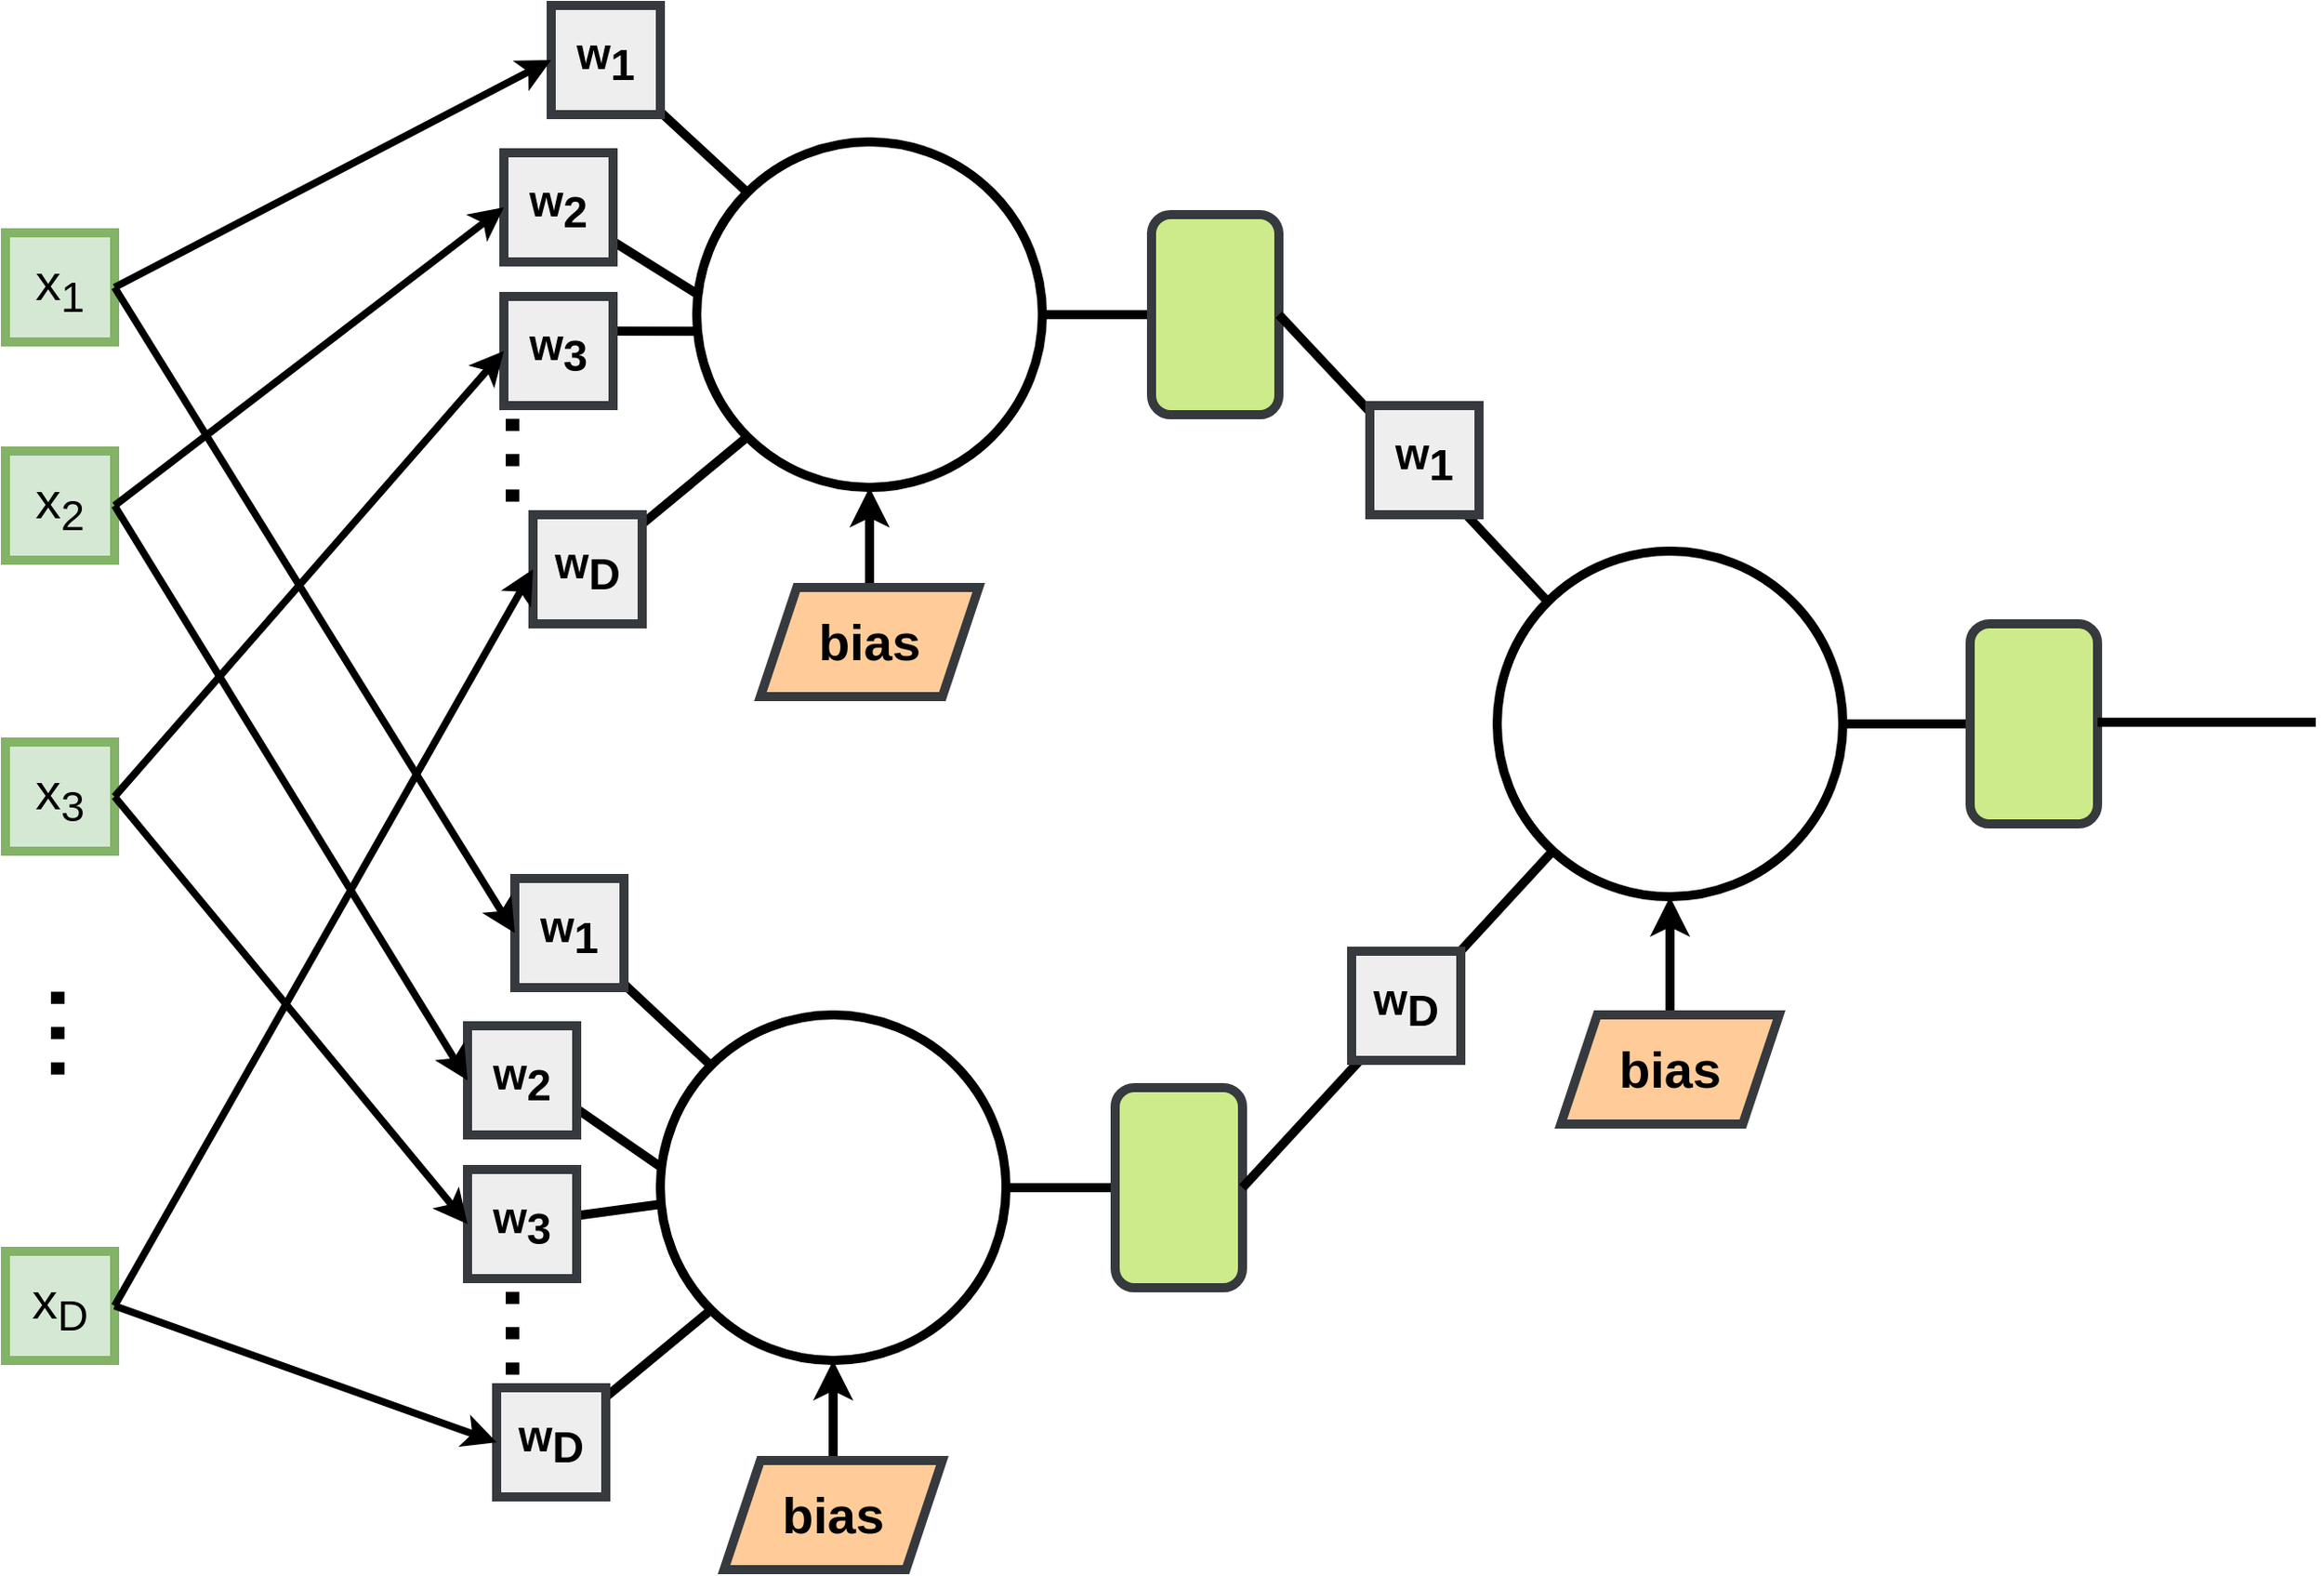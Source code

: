 <mxfile version="24.7.15">
  <diagram name="Page-1" id="F3fQAGKga9oMP5JmTagn">
    <mxGraphModel dx="1364" dy="793" grid="1" gridSize="10" guides="1" tooltips="1" connect="1" arrows="1" fold="1" page="1" pageScale="1" pageWidth="850" pageHeight="1100" math="0" shadow="0">
      <root>
        <mxCell id="0" />
        <mxCell id="1" parent="0" />
        <mxCell id="6XoJzIgcjdnXIeTt4XoX-53" style="edgeStyle=orthogonalEdgeStyle;rounded=0;orthogonalLoop=1;jettySize=auto;html=1;exitX=1;exitY=0.5;exitDx=0;exitDy=0;entryX=0;entryY=0.5;entryDx=0;entryDy=0;strokeWidth=5;endArrow=none;endFill=0;" parent="1" source="6XoJzIgcjdnXIeTt4XoX-1" target="6XoJzIgcjdnXIeTt4XoX-8" edge="1">
          <mxGeometry relative="1" as="geometry" />
        </mxCell>
        <mxCell id="6XoJzIgcjdnXIeTt4XoX-1" value="" style="ellipse;whiteSpace=wrap;html=1;aspect=fixed;strokeWidth=5;fontSize=18;fontStyle=1" parent="1" vertex="1">
          <mxGeometry x="760" y="215" width="190" height="190" as="geometry" />
        </mxCell>
        <mxCell id="6XoJzIgcjdnXIeTt4XoX-2" value="" style="endArrow=none;html=1;rounded=0;entryX=0;entryY=0;entryDx=0;entryDy=0;strokeWidth=5;fontSize=18;fontStyle=1" parent="1" target="6XoJzIgcjdnXIeTt4XoX-1" edge="1">
          <mxGeometry width="50" height="50" relative="1" as="geometry">
            <mxPoint x="720" y="180" as="sourcePoint" />
            <mxPoint x="920" y="370" as="targetPoint" />
          </mxGeometry>
        </mxCell>
        <mxCell id="6XoJzIgcjdnXIeTt4XoX-3" value="" style="endArrow=none;html=1;rounded=0;entryX=0.031;entryY=0.334;entryDx=0;entryDy=0;entryPerimeter=0;strokeWidth=5;fontSize=18;fontStyle=1" parent="1" source="6XoJzIgcjdnXIeTt4XoX-12" edge="1">
          <mxGeometry width="50" height="50" relative="1" as="geometry">
            <mxPoint x="600" y="200" as="sourcePoint" />
            <mxPoint x="760.0" y="298.46" as="targetPoint" />
          </mxGeometry>
        </mxCell>
        <mxCell id="6XoJzIgcjdnXIeTt4XoX-5" value="" style="endArrow=none;html=1;rounded=0;entryX=0;entryY=1;entryDx=0;entryDy=0;strokeWidth=5;fontSize=18;fontStyle=1" parent="1" source="6XoJzIgcjdnXIeTt4XoX-16" target="6XoJzIgcjdnXIeTt4XoX-1" edge="1">
          <mxGeometry width="50" height="50" relative="1" as="geometry">
            <mxPoint x="550" y="590" as="sourcePoint" />
            <mxPoint x="732" y="386" as="targetPoint" />
          </mxGeometry>
        </mxCell>
        <mxCell id="6XoJzIgcjdnXIeTt4XoX-6" value="" style="endArrow=none;html=1;rounded=0;entryX=0;entryY=0.5;entryDx=0;entryDy=0;strokeWidth=5;fontSize=24;fontStyle=1" parent="1" edge="1">
          <mxGeometry width="50" height="50" relative="1" as="geometry">
            <mxPoint x="670" y="319" as="sourcePoint" />
            <mxPoint x="760.0" y="319.09" as="targetPoint" />
          </mxGeometry>
        </mxCell>
        <mxCell id="6XoJzIgcjdnXIeTt4XoX-8" value="" style="rounded=1;whiteSpace=wrap;html=1;strokeWidth=5;fontSize=18;fontStyle=1;fillColor=#cdeb8b;strokeColor=#36393d;" parent="1" vertex="1">
          <mxGeometry x="1010" y="255" width="70" height="110" as="geometry" />
        </mxCell>
        <mxCell id="6XoJzIgcjdnXIeTt4XoX-10" value="w&lt;sub style=&quot;font-size: 24px;&quot;&gt;1&lt;/sub&gt;" style="rounded=0;whiteSpace=wrap;html=1;strokeWidth=5;fontSize=24;fontStyle=1;fillColor=#eeeeee;strokeColor=#36393d;" parent="1" vertex="1">
          <mxGeometry x="680" y="140" width="60" height="60" as="geometry" />
        </mxCell>
        <mxCell id="6XoJzIgcjdnXIeTt4XoX-12" value="w&lt;sub style=&quot;font-size: 24px;&quot;&gt;2&lt;/sub&gt;" style="rounded=0;whiteSpace=wrap;html=1;strokeWidth=5;fontSize=24;fontStyle=1;fillColor=#eeeeee;strokeColor=#36393d;" parent="1" vertex="1">
          <mxGeometry x="654" y="221" width="60" height="60" as="geometry" />
        </mxCell>
        <mxCell id="6XoJzIgcjdnXIeTt4XoX-13" value="w&lt;sub style=&quot;font-size: 24px;&quot;&gt;3&lt;/sub&gt;" style="rounded=0;whiteSpace=wrap;html=1;strokeWidth=5;fontSize=24;fontStyle=1;fillColor=#eeeeee;strokeColor=#36393d;" parent="1" vertex="1">
          <mxGeometry x="654" y="300" width="60" height="60" as="geometry" />
        </mxCell>
        <mxCell id="6XoJzIgcjdnXIeTt4XoX-18" style="edgeStyle=orthogonalEdgeStyle;rounded=0;orthogonalLoop=1;jettySize=auto;html=1;entryX=0.5;entryY=1;entryDx=0;entryDy=0;strokeWidth=5;fontSize=18;fontStyle=1" parent="1" source="6XoJzIgcjdnXIeTt4XoX-17" target="6XoJzIgcjdnXIeTt4XoX-1" edge="1">
          <mxGeometry relative="1" as="geometry" />
        </mxCell>
        <mxCell id="6XoJzIgcjdnXIeTt4XoX-17" value="bias" style="shape=parallelogram;perimeter=parallelogramPerimeter;whiteSpace=wrap;html=1;fixedSize=1;strokeWidth=5;fontSize=28;fontStyle=1;fillColor=#ffcc99;strokeColor=#36393d;" parent="1" vertex="1">
          <mxGeometry x="795" y="460" width="120" height="60" as="geometry" />
        </mxCell>
        <mxCell id="6XoJzIgcjdnXIeTt4XoX-22" value="..." style="text;html=1;align=center;verticalAlign=middle;whiteSpace=wrap;rounded=0;fontSize=70;rotation=90;" parent="1" vertex="1">
          <mxGeometry x="650" y="375" width="60" height="30" as="geometry" />
        </mxCell>
        <mxCell id="6XoJzIgcjdnXIeTt4XoX-24" value="&lt;font style=&quot;font-size: 28px;&quot;&gt;x&lt;sub&gt;1&lt;/sub&gt;&lt;/font&gt;" style="rounded=0;whiteSpace=wrap;html=1;fillColor=#d5e8d4;strokeColor=#82b366;strokeWidth=5;" parent="1" vertex="1">
          <mxGeometry x="380" y="265" width="60" height="60" as="geometry" />
        </mxCell>
        <mxCell id="6XoJzIgcjdnXIeTt4XoX-28" value="&lt;font style=&quot;font-size: 28px;&quot;&gt;x&lt;sub&gt;2&lt;/sub&gt;&lt;/font&gt;" style="rounded=0;whiteSpace=wrap;html=1;fillColor=#d5e8d4;strokeColor=#82b366;strokeWidth=5;" parent="1" vertex="1">
          <mxGeometry x="380" y="385" width="60" height="60" as="geometry" />
        </mxCell>
        <mxCell id="6XoJzIgcjdnXIeTt4XoX-30" value="&lt;font style=&quot;font-size: 28px;&quot;&gt;x&lt;sub&gt;3&lt;/sub&gt;&lt;/font&gt;" style="rounded=0;whiteSpace=wrap;html=1;fillColor=#d5e8d4;strokeColor=#82b366;strokeWidth=5;" parent="1" vertex="1">
          <mxGeometry x="380" y="545" width="60" height="60" as="geometry" />
        </mxCell>
        <mxCell id="6XoJzIgcjdnXIeTt4XoX-32" value="&lt;font style=&quot;font-size: 28px;&quot;&gt;x&lt;sub&gt;D&lt;/sub&gt;&lt;/font&gt;" style="rounded=0;whiteSpace=wrap;html=1;fillColor=#d5e8d4;strokeColor=#82b366;strokeWidth=5;" parent="1" vertex="1">
          <mxGeometry x="380" y="825" width="60" height="60" as="geometry" />
        </mxCell>
        <mxCell id="6XoJzIgcjdnXIeTt4XoX-16" value="w&lt;sub style=&quot;font-size: 24px;&quot;&gt;D&lt;/sub&gt;" style="rounded=0;whiteSpace=wrap;html=1;strokeWidth=5;fontSize=24;fontStyle=1;fillColor=#eeeeee;strokeColor=#36393d;" parent="1" vertex="1">
          <mxGeometry x="670" y="420" width="60" height="60" as="geometry" />
        </mxCell>
        <mxCell id="6XoJzIgcjdnXIeTt4XoX-59" style="edgeStyle=orthogonalEdgeStyle;rounded=0;orthogonalLoop=1;jettySize=auto;html=1;exitX=1;exitY=0.5;exitDx=0;exitDy=0;entryX=0;entryY=0.5;entryDx=0;entryDy=0;strokeWidth=5;endArrow=none;endFill=0;" parent="1" source="6XoJzIgcjdnXIeTt4XoX-60" target="6XoJzIgcjdnXIeTt4XoX-65" edge="1">
          <mxGeometry relative="1" as="geometry" />
        </mxCell>
        <mxCell id="6XoJzIgcjdnXIeTt4XoX-60" value="" style="ellipse;whiteSpace=wrap;html=1;aspect=fixed;strokeWidth=5;fontSize=18;fontStyle=1" parent="1" vertex="1">
          <mxGeometry x="740" y="695" width="190" height="190" as="geometry" />
        </mxCell>
        <mxCell id="6XoJzIgcjdnXIeTt4XoX-61" value="" style="endArrow=none;html=1;rounded=0;entryX=0;entryY=0;entryDx=0;entryDy=0;strokeWidth=5;fontSize=18;fontStyle=1" parent="1" target="6XoJzIgcjdnXIeTt4XoX-60" edge="1">
          <mxGeometry width="50" height="50" relative="1" as="geometry">
            <mxPoint x="690" y="650" as="sourcePoint" />
            <mxPoint x="900" y="850" as="targetPoint" />
          </mxGeometry>
        </mxCell>
        <mxCell id="6XoJzIgcjdnXIeTt4XoX-62" value="" style="endArrow=none;html=1;rounded=0;entryX=0.031;entryY=0.334;entryDx=0;entryDy=0;entryPerimeter=0;strokeWidth=5;fontSize=18;fontStyle=1" parent="1" edge="1">
          <mxGeometry width="50" height="50" relative="1" as="geometry">
            <mxPoint x="670" y="730" as="sourcePoint" />
            <mxPoint x="740.0" y="778.46" as="targetPoint" />
          </mxGeometry>
        </mxCell>
        <mxCell id="6XoJzIgcjdnXIeTt4XoX-63" value="" style="endArrow=none;html=1;rounded=0;entryX=0;entryY=1;entryDx=0;entryDy=0;strokeWidth=5;fontSize=18;fontStyle=1" parent="1" source="6XoJzIgcjdnXIeTt4XoX-74" target="6XoJzIgcjdnXIeTt4XoX-60" edge="1">
          <mxGeometry width="50" height="50" relative="1" as="geometry">
            <mxPoint x="530" y="1070" as="sourcePoint" />
            <mxPoint x="712" y="866" as="targetPoint" />
          </mxGeometry>
        </mxCell>
        <mxCell id="6XoJzIgcjdnXIeTt4XoX-64" value="" style="endArrow=none;html=1;rounded=0;entryX=0;entryY=0.5;entryDx=0;entryDy=0;strokeWidth=5;fontSize=24;fontStyle=1" parent="1" edge="1">
          <mxGeometry width="50" height="50" relative="1" as="geometry">
            <mxPoint x="660" y="810" as="sourcePoint" />
            <mxPoint x="740.0" y="799.09" as="targetPoint" />
          </mxGeometry>
        </mxCell>
        <mxCell id="6XoJzIgcjdnXIeTt4XoX-65" value="" style="rounded=1;whiteSpace=wrap;html=1;strokeWidth=5;fontSize=18;fontStyle=1;fillColor=#cdeb8b;strokeColor=#36393d;" parent="1" vertex="1">
          <mxGeometry x="990" y="735" width="70" height="110" as="geometry" />
        </mxCell>
        <mxCell id="6XoJzIgcjdnXIeTt4XoX-66" value="w&lt;sub style=&quot;font-size: 24px;&quot;&gt;1&lt;/sub&gt;" style="rounded=0;whiteSpace=wrap;html=1;strokeWidth=5;fontSize=24;fontStyle=1;fillColor=#eeeeee;strokeColor=#36393d;" parent="1" vertex="1">
          <mxGeometry x="660" y="620" width="60" height="60" as="geometry" />
        </mxCell>
        <mxCell id="6XoJzIgcjdnXIeTt4XoX-67" value="w&lt;sub style=&quot;font-size: 24px;&quot;&gt;2&lt;/sub&gt;" style="rounded=0;whiteSpace=wrap;html=1;strokeWidth=5;fontSize=24;fontStyle=1;fillColor=#eeeeee;strokeColor=#36393d;" parent="1" vertex="1">
          <mxGeometry x="634" y="701" width="60" height="60" as="geometry" />
        </mxCell>
        <mxCell id="6XoJzIgcjdnXIeTt4XoX-68" value="w&lt;sub style=&quot;font-size: 24px;&quot;&gt;3&lt;/sub&gt;" style="rounded=0;whiteSpace=wrap;html=1;strokeWidth=5;fontSize=24;fontStyle=1;fillColor=#eeeeee;strokeColor=#36393d;" parent="1" vertex="1">
          <mxGeometry x="634" y="780" width="60" height="60" as="geometry" />
        </mxCell>
        <mxCell id="6XoJzIgcjdnXIeTt4XoX-69" style="edgeStyle=orthogonalEdgeStyle;rounded=0;orthogonalLoop=1;jettySize=auto;html=1;entryX=0.5;entryY=1;entryDx=0;entryDy=0;strokeWidth=5;fontSize=18;fontStyle=1" parent="1" source="6XoJzIgcjdnXIeTt4XoX-70" target="6XoJzIgcjdnXIeTt4XoX-60" edge="1">
          <mxGeometry relative="1" as="geometry" />
        </mxCell>
        <mxCell id="6XoJzIgcjdnXIeTt4XoX-70" value="bias" style="shape=parallelogram;perimeter=parallelogramPerimeter;whiteSpace=wrap;html=1;fixedSize=1;strokeWidth=5;fontSize=28;fontStyle=1;fillColor=#ffcc99;strokeColor=#36393d;" parent="1" vertex="1">
          <mxGeometry x="775" y="940" width="120" height="60" as="geometry" />
        </mxCell>
        <mxCell id="6XoJzIgcjdnXIeTt4XoX-71" value="..." style="text;html=1;align=center;verticalAlign=middle;whiteSpace=wrap;rounded=0;fontSize=70;rotation=90;" parent="1" vertex="1">
          <mxGeometry x="650" y="855" width="60" height="30" as="geometry" />
        </mxCell>
        <mxCell id="6XoJzIgcjdnXIeTt4XoX-74" value="w&lt;sub style=&quot;font-size: 24px;&quot;&gt;D&lt;/sub&gt;" style="rounded=0;whiteSpace=wrap;html=1;strokeWidth=5;fontSize=24;fontStyle=1;fillColor=#eeeeee;strokeColor=#36393d;" parent="1" vertex="1">
          <mxGeometry x="650" y="900" width="60" height="60" as="geometry" />
        </mxCell>
        <mxCell id="6XoJzIgcjdnXIeTt4XoX-75" style="edgeStyle=orthogonalEdgeStyle;rounded=0;orthogonalLoop=1;jettySize=auto;html=1;exitX=1;exitY=0.5;exitDx=0;exitDy=0;entryX=0;entryY=0.5;entryDx=0;entryDy=0;strokeWidth=5;endArrow=none;endFill=0;" parent="1" source="6XoJzIgcjdnXIeTt4XoX-76" target="6XoJzIgcjdnXIeTt4XoX-81" edge="1">
          <mxGeometry relative="1" as="geometry" />
        </mxCell>
        <mxCell id="6XoJzIgcjdnXIeTt4XoX-76" value="" style="ellipse;whiteSpace=wrap;html=1;aspect=fixed;strokeWidth=5;fontSize=18;fontStyle=1" parent="1" vertex="1">
          <mxGeometry x="1200" y="440" width="190" height="190" as="geometry" />
        </mxCell>
        <mxCell id="6XoJzIgcjdnXIeTt4XoX-77" value="" style="endArrow=none;html=1;rounded=0;entryX=0;entryY=0;entryDx=0;entryDy=0;strokeWidth=5;fontSize=18;fontStyle=1;exitX=1;exitY=0.5;exitDx=0;exitDy=0;" parent="1" source="6XoJzIgcjdnXIeTt4XoX-8" target="6XoJzIgcjdnXIeTt4XoX-76" edge="1">
          <mxGeometry width="50" height="50" relative="1" as="geometry">
            <mxPoint x="1140" y="350" as="sourcePoint" />
            <mxPoint x="1420" y="610" as="targetPoint" />
          </mxGeometry>
        </mxCell>
        <mxCell id="6XoJzIgcjdnXIeTt4XoX-81" value="" style="rounded=1;whiteSpace=wrap;html=1;strokeWidth=5;fontSize=18;fontStyle=1;fillColor=#cdeb8b;strokeColor=#36393d;" parent="1" vertex="1">
          <mxGeometry x="1460" y="480" width="70" height="110" as="geometry" />
        </mxCell>
        <mxCell id="6XoJzIgcjdnXIeTt4XoX-82" value="w&lt;sub style=&quot;font-size: 24px;&quot;&gt;1&lt;/sub&gt;" style="rounded=0;whiteSpace=wrap;html=1;strokeWidth=5;fontSize=24;fontStyle=1;fillColor=#eeeeee;strokeColor=#36393d;" parent="1" vertex="1">
          <mxGeometry x="1130" y="360" width="60" height="60" as="geometry" />
        </mxCell>
        <mxCell id="6XoJzIgcjdnXIeTt4XoX-85" style="edgeStyle=orthogonalEdgeStyle;rounded=0;orthogonalLoop=1;jettySize=auto;html=1;entryX=0.5;entryY=1;entryDx=0;entryDy=0;strokeWidth=5;fontSize=18;fontStyle=1" parent="1" source="6XoJzIgcjdnXIeTt4XoX-86" target="6XoJzIgcjdnXIeTt4XoX-76" edge="1">
          <mxGeometry relative="1" as="geometry" />
        </mxCell>
        <mxCell id="6XoJzIgcjdnXIeTt4XoX-86" value="bias" style="shape=parallelogram;perimeter=parallelogramPerimeter;whiteSpace=wrap;html=1;fixedSize=1;strokeWidth=5;fontSize=28;fontStyle=1;fillColor=#ffcc99;strokeColor=#36393d;" parent="1" vertex="1">
          <mxGeometry x="1235" y="695" width="120" height="60" as="geometry" />
        </mxCell>
        <mxCell id="6XoJzIgcjdnXIeTt4XoX-88" value="" style="endArrow=none;html=1;rounded=0;entryX=1;entryY=0.5;entryDx=0;entryDy=0;strokeWidth=5;fontSize=18;fontStyle=1" parent="1" edge="1">
          <mxGeometry width="50" height="50" relative="1" as="geometry">
            <mxPoint x="1650" y="534.09" as="sourcePoint" />
            <mxPoint x="1530" y="534.09" as="targetPoint" />
          </mxGeometry>
        </mxCell>
        <mxCell id="6XoJzIgcjdnXIeTt4XoX-94" value="" style="endArrow=none;html=1;rounded=0;strokeWidth=5;fontSize=18;fontStyle=1;exitX=1;exitY=0.5;exitDx=0;exitDy=0;" parent="1" source="6XoJzIgcjdnXIeTt4XoX-65" target="6XoJzIgcjdnXIeTt4XoX-76" edge="1">
          <mxGeometry width="50" height="50" relative="1" as="geometry">
            <mxPoint x="1090" y="320" as="sourcePoint" />
            <mxPoint x="1238" y="478" as="targetPoint" />
          </mxGeometry>
        </mxCell>
        <mxCell id="6XoJzIgcjdnXIeTt4XoX-90" value="w&lt;sub style=&quot;font-size: 24px;&quot;&gt;D&lt;/sub&gt;" style="rounded=0;whiteSpace=wrap;html=1;strokeWidth=5;fontSize=24;fontStyle=1;fillColor=#eeeeee;strokeColor=#36393d;" parent="1" vertex="1">
          <mxGeometry x="1120" y="660" width="60" height="60" as="geometry" />
        </mxCell>
        <mxCell id="6XoJzIgcjdnXIeTt4XoX-95" value="" style="endArrow=classic;html=1;rounded=0;exitX=1;exitY=0.5;exitDx=0;exitDy=0;entryX=0;entryY=0.5;entryDx=0;entryDy=0;strokeWidth=4;" parent="1" source="6XoJzIgcjdnXIeTt4XoX-24" target="6XoJzIgcjdnXIeTt4XoX-10" edge="1">
          <mxGeometry width="50" height="50" relative="1" as="geometry">
            <mxPoint x="1090" y="600" as="sourcePoint" />
            <mxPoint x="1140" y="550" as="targetPoint" />
          </mxGeometry>
        </mxCell>
        <mxCell id="6XoJzIgcjdnXIeTt4XoX-96" value="" style="endArrow=classic;html=1;rounded=0;exitX=1;exitY=0.5;exitDx=0;exitDy=0;entryX=0;entryY=0.5;entryDx=0;entryDy=0;strokeWidth=4;" parent="1" source="6XoJzIgcjdnXIeTt4XoX-24" target="6XoJzIgcjdnXIeTt4XoX-66" edge="1">
          <mxGeometry width="50" height="50" relative="1" as="geometry">
            <mxPoint x="310" y="310" as="sourcePoint" />
            <mxPoint x="690" y="180" as="targetPoint" />
          </mxGeometry>
        </mxCell>
        <mxCell id="6XoJzIgcjdnXIeTt4XoX-97" value="" style="endArrow=classic;html=1;rounded=0;exitX=1;exitY=0.5;exitDx=0;exitDy=0;entryX=0;entryY=0.5;entryDx=0;entryDy=0;strokeWidth=4;" parent="1" source="6XoJzIgcjdnXIeTt4XoX-28" target="6XoJzIgcjdnXIeTt4XoX-12" edge="1">
          <mxGeometry width="50" height="50" relative="1" as="geometry">
            <mxPoint x="310" y="310" as="sourcePoint" />
            <mxPoint x="690" y="180" as="targetPoint" />
          </mxGeometry>
        </mxCell>
        <mxCell id="6XoJzIgcjdnXIeTt4XoX-98" value="" style="endArrow=classic;html=1;rounded=0;exitX=1;exitY=0.5;exitDx=0;exitDy=0;entryX=0;entryY=0.5;entryDx=0;entryDy=0;strokeWidth=4;" parent="1" source="6XoJzIgcjdnXIeTt4XoX-28" target="6XoJzIgcjdnXIeTt4XoX-67" edge="1">
          <mxGeometry width="50" height="50" relative="1" as="geometry">
            <mxPoint x="320" y="320" as="sourcePoint" />
            <mxPoint x="700" y="190" as="targetPoint" />
          </mxGeometry>
        </mxCell>
        <mxCell id="6XoJzIgcjdnXIeTt4XoX-99" value="" style="endArrow=classic;html=1;rounded=0;exitX=1;exitY=0.5;exitDx=0;exitDy=0;entryX=0;entryY=0.5;entryDx=0;entryDy=0;strokeWidth=4;" parent="1" source="6XoJzIgcjdnXIeTt4XoX-30" target="6XoJzIgcjdnXIeTt4XoX-68" edge="1">
          <mxGeometry width="50" height="50" relative="1" as="geometry">
            <mxPoint x="330" y="330" as="sourcePoint" />
            <mxPoint x="710" y="200" as="targetPoint" />
          </mxGeometry>
        </mxCell>
        <mxCell id="6XoJzIgcjdnXIeTt4XoX-100" value="" style="endArrow=classic;html=1;rounded=0;exitX=1;exitY=0.5;exitDx=0;exitDy=0;entryX=0;entryY=0.5;entryDx=0;entryDy=0;strokeWidth=4;" parent="1" source="6XoJzIgcjdnXIeTt4XoX-30" target="6XoJzIgcjdnXIeTt4XoX-13" edge="1">
          <mxGeometry width="50" height="50" relative="1" as="geometry">
            <mxPoint x="340" y="340" as="sourcePoint" />
            <mxPoint x="520" y="880" as="targetPoint" />
          </mxGeometry>
        </mxCell>
        <mxCell id="6XoJzIgcjdnXIeTt4XoX-101" value="" style="endArrow=classic;html=1;rounded=0;exitX=1;exitY=0.5;exitDx=0;exitDy=0;entryX=0;entryY=0.5;entryDx=0;entryDy=0;strokeWidth=4;" parent="1" source="6XoJzIgcjdnXIeTt4XoX-32" target="6XoJzIgcjdnXIeTt4XoX-74" edge="1">
          <mxGeometry width="50" height="50" relative="1" as="geometry">
            <mxPoint x="350" y="350" as="sourcePoint" />
            <mxPoint x="730" y="220" as="targetPoint" />
          </mxGeometry>
        </mxCell>
        <mxCell id="6XoJzIgcjdnXIeTt4XoX-102" value="" style="endArrow=classic;html=1;rounded=0;exitX=1;exitY=0.5;exitDx=0;exitDy=0;entryX=0;entryY=0.5;entryDx=0;entryDy=0;strokeWidth=4;" parent="1" source="6XoJzIgcjdnXIeTt4XoX-32" target="6XoJzIgcjdnXIeTt4XoX-16" edge="1">
          <mxGeometry width="50" height="50" relative="1" as="geometry">
            <mxPoint x="360" y="360" as="sourcePoint" />
            <mxPoint x="740" y="230" as="targetPoint" />
          </mxGeometry>
        </mxCell>
        <mxCell id="6XoJzIgcjdnXIeTt4XoX-103" value="..." style="text;html=1;align=center;verticalAlign=middle;whiteSpace=wrap;rounded=0;fontSize=70;rotation=90;strokeWidth=4;" parent="1" vertex="1">
          <mxGeometry x="400" y="690" width="60" height="30" as="geometry" />
        </mxCell>
      </root>
    </mxGraphModel>
  </diagram>
</mxfile>
